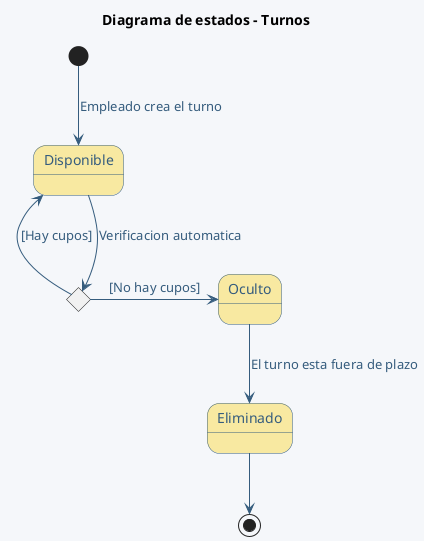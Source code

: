 @startuml DiagramaDeEstados (Turnos)
title Diagrama de estados - Turnos

' Colores generales
skinparam backgroundColor #F5F7FA
skinparam stateStartColor #A7C7E7
skinparam stateEndColor #F67280
skinparam stateBackgroundColor #F8E9A1
skinparam stateBorderColor #355C7D
skinparam stateFontColor #355C7D
skinparam stateFontSize 14
skinparam ArrowColor #355C7D
skinparam ArrowFontColor #355C7D

state c <<choice>> #F67280

[*] --> Disponible : Empleado crea el turno
Disponible --> c : Verificacion automatica
Disponible <-- c : [Hay cupos]
c -> Oculto : [No hay cupos]
Oculto --> Eliminado : El turno esta fuera de plazo
Eliminado --> [*]

@enduml

